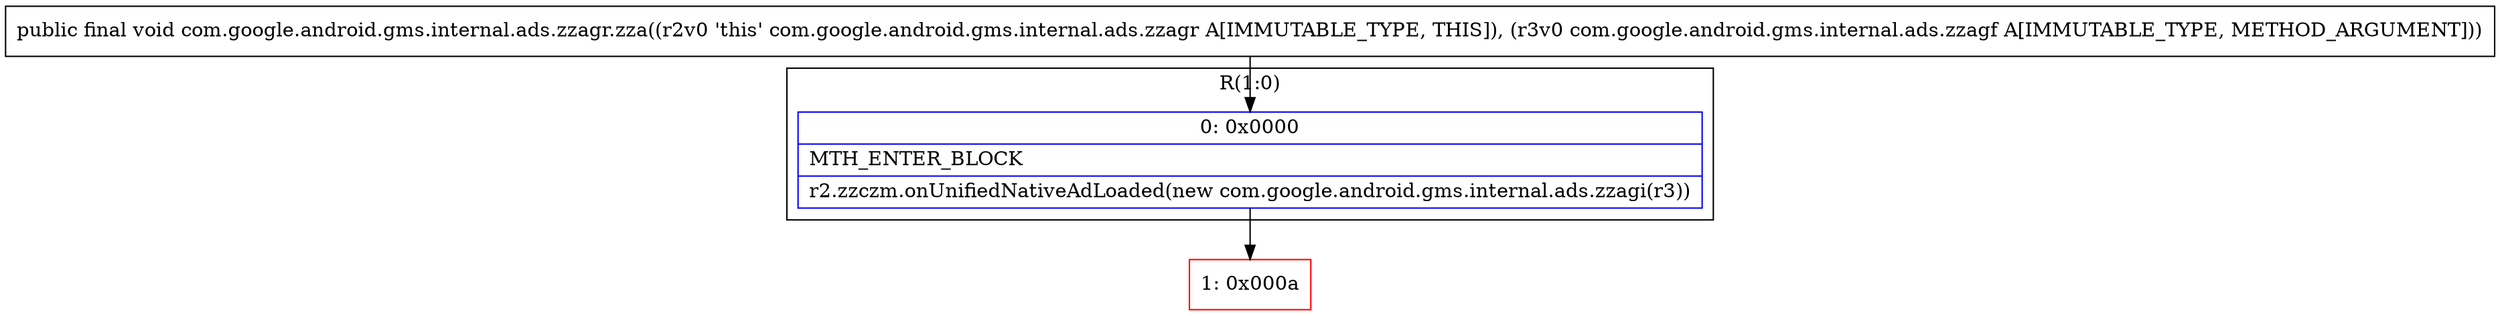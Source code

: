 digraph "CFG forcom.google.android.gms.internal.ads.zzagr.zza(Lcom\/google\/android\/gms\/internal\/ads\/zzagf;)V" {
subgraph cluster_Region_169885333 {
label = "R(1:0)";
node [shape=record,color=blue];
Node_0 [shape=record,label="{0\:\ 0x0000|MTH_ENTER_BLOCK\l|r2.zzczm.onUnifiedNativeAdLoaded(new com.google.android.gms.internal.ads.zzagi(r3))\l}"];
}
Node_1 [shape=record,color=red,label="{1\:\ 0x000a}"];
MethodNode[shape=record,label="{public final void com.google.android.gms.internal.ads.zzagr.zza((r2v0 'this' com.google.android.gms.internal.ads.zzagr A[IMMUTABLE_TYPE, THIS]), (r3v0 com.google.android.gms.internal.ads.zzagf A[IMMUTABLE_TYPE, METHOD_ARGUMENT])) }"];
MethodNode -> Node_0;
Node_0 -> Node_1;
}

